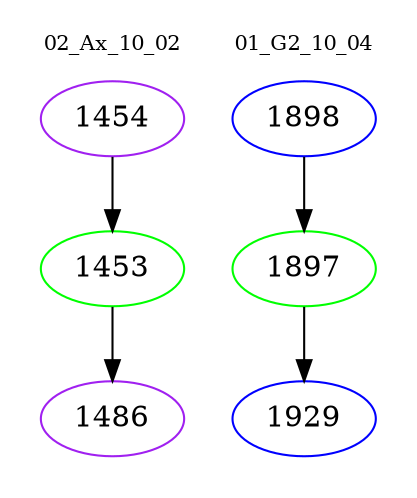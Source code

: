 digraph{
subgraph cluster_0 {
color = white
label = "02_Ax_10_02";
fontsize=10;
T0_1454 [label="1454", color="purple"]
T0_1454 -> T0_1453 [color="black"]
T0_1453 [label="1453", color="green"]
T0_1453 -> T0_1486 [color="black"]
T0_1486 [label="1486", color="purple"]
}
subgraph cluster_1 {
color = white
label = "01_G2_10_04";
fontsize=10;
T1_1898 [label="1898", color="blue"]
T1_1898 -> T1_1897 [color="black"]
T1_1897 [label="1897", color="green"]
T1_1897 -> T1_1929 [color="black"]
T1_1929 [label="1929", color="blue"]
}
}
